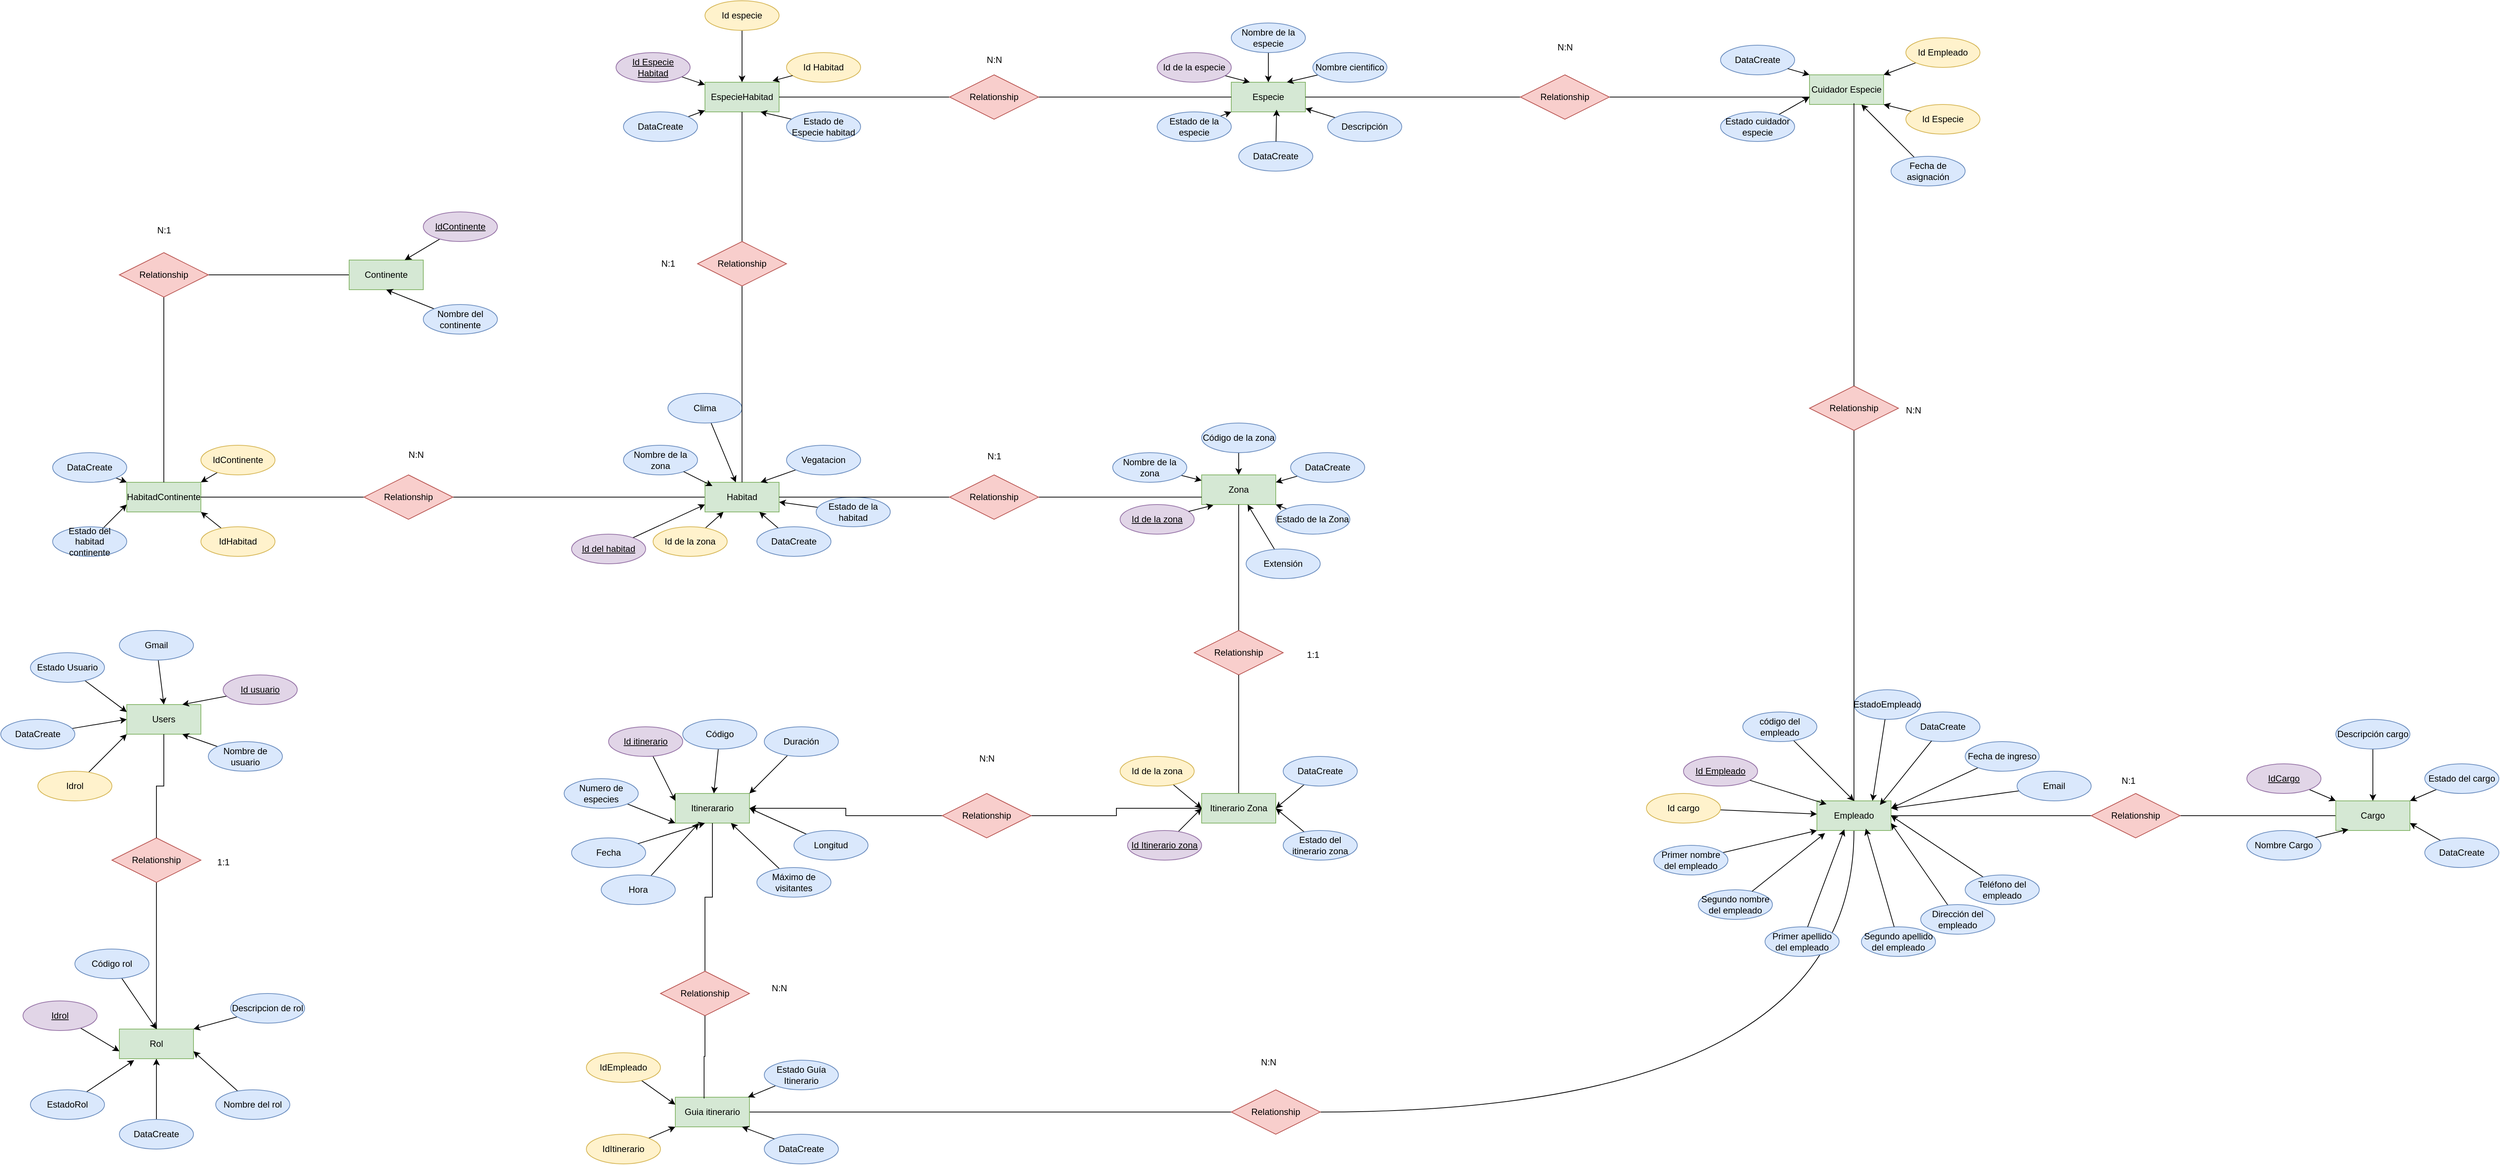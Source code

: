<mxfile>
    <diagram name="Page-1" id="aglYr929WK8xc2fbUiDA">
        <mxGraphModel dx="2943" dy="1878" grid="1" gridSize="10" guides="1" tooltips="1" connect="1" arrows="1" fold="1" page="1" pageScale="1" pageWidth="850" pageHeight="1100" math="0" shadow="0">
            <root>
                <mxCell id="0"/>
                <mxCell id="1" parent="0"/>
                <mxCell id="xco-Sbekk9N-eOxt5Vlx-237" style="edgeStyle=orthogonalEdgeStyle;rounded=0;orthogonalLoop=1;jettySize=auto;html=1;entryX=1;entryY=0.5;entryDx=0;entryDy=0;endArrow=none;startFill=0;" parent="1" source="xco-Sbekk9N-eOxt5Vlx-1" target="xco-Sbekk9N-eOxt5Vlx-236" edge="1">
                    <mxGeometry relative="1" as="geometry"/>
                </mxCell>
                <mxCell id="xco-Sbekk9N-eOxt5Vlx-1" value="Habitad" style="whiteSpace=wrap;html=1;align=center;fillColor=#d5e8d4;strokeColor=#82b366;" parent="1" vertex="1">
                    <mxGeometry x="80" y="100" width="100" height="40" as="geometry"/>
                </mxCell>
                <mxCell id="xco-Sbekk9N-eOxt5Vlx-37" style="rounded=0;orthogonalLoop=1;jettySize=auto;html=1;entryX=0;entryY=0.75;entryDx=0;entryDy=0;" parent="1" source="xco-Sbekk9N-eOxt5Vlx-3" target="xco-Sbekk9N-eOxt5Vlx-1" edge="1">
                    <mxGeometry relative="1" as="geometry"/>
                </mxCell>
                <mxCell id="xco-Sbekk9N-eOxt5Vlx-3" value="Id del habitad" style="ellipse;whiteSpace=wrap;html=1;align=center;fontStyle=4;fillColor=#e1d5e7;strokeColor=#9673a6;" parent="1" vertex="1">
                    <mxGeometry x="-100" y="170" width="100" height="40" as="geometry"/>
                </mxCell>
                <mxCell id="xco-Sbekk9N-eOxt5Vlx-4" value="Nombre de la zona" style="ellipse;whiteSpace=wrap;html=1;align=center;fillColor=#dae8fc;strokeColor=#6c8ebf;" parent="1" vertex="1">
                    <mxGeometry x="-30" y="50" width="100" height="40" as="geometry"/>
                </mxCell>
                <mxCell id="xco-Sbekk9N-eOxt5Vlx-43" style="rounded=0;orthogonalLoop=1;jettySize=auto;html=1;" parent="1" source="xco-Sbekk9N-eOxt5Vlx-5" target="xco-Sbekk9N-eOxt5Vlx-1" edge="1">
                    <mxGeometry relative="1" as="geometry"/>
                </mxCell>
                <mxCell id="xco-Sbekk9N-eOxt5Vlx-5" value="Clima" style="ellipse;whiteSpace=wrap;html=1;align=center;fillColor=#dae8fc;strokeColor=#6c8ebf;" parent="1" vertex="1">
                    <mxGeometry x="30" y="-20" width="100" height="40" as="geometry"/>
                </mxCell>
                <mxCell id="xco-Sbekk9N-eOxt5Vlx-42" style="rounded=0;orthogonalLoop=1;jettySize=auto;html=1;entryX=0.75;entryY=0;entryDx=0;entryDy=0;" parent="1" source="xco-Sbekk9N-eOxt5Vlx-6" target="xco-Sbekk9N-eOxt5Vlx-1" edge="1">
                    <mxGeometry relative="1" as="geometry"/>
                </mxCell>
                <mxCell id="xco-Sbekk9N-eOxt5Vlx-6" value="Vegatacion" style="ellipse;whiteSpace=wrap;html=1;align=center;fillColor=#dae8fc;strokeColor=#6c8ebf;" parent="1" vertex="1">
                    <mxGeometry x="190" y="50" width="100" height="40" as="geometry"/>
                </mxCell>
                <mxCell id="xco-Sbekk9N-eOxt5Vlx-41" style="rounded=0;orthogonalLoop=1;jettySize=auto;html=1;" parent="1" source="xco-Sbekk9N-eOxt5Vlx-7" target="xco-Sbekk9N-eOxt5Vlx-1" edge="1">
                    <mxGeometry relative="1" as="geometry"/>
                </mxCell>
                <mxCell id="xco-Sbekk9N-eOxt5Vlx-7" value="Estado de la habitad" style="ellipse;whiteSpace=wrap;html=1;align=center;fillColor=#dae8fc;strokeColor=#6c8ebf;" parent="1" vertex="1">
                    <mxGeometry x="230" y="120" width="100" height="40" as="geometry"/>
                </mxCell>
                <mxCell id="xco-Sbekk9N-eOxt5Vlx-40" style="rounded=0;orthogonalLoop=1;jettySize=auto;html=1;" parent="1" source="xco-Sbekk9N-eOxt5Vlx-16" target="xco-Sbekk9N-eOxt5Vlx-1" edge="1">
                    <mxGeometry relative="1" as="geometry"/>
                </mxCell>
                <mxCell id="xco-Sbekk9N-eOxt5Vlx-16" value="DataCreate" style="ellipse;whiteSpace=wrap;html=1;align=center;fillColor=#dae8fc;strokeColor=#6c8ebf;" parent="1" vertex="1">
                    <mxGeometry x="150" y="160" width="100" height="40" as="geometry"/>
                </mxCell>
                <mxCell id="xco-Sbekk9N-eOxt5Vlx-23" value="Zona" style="whiteSpace=wrap;html=1;align=center;fillColor=#d5e8d4;strokeColor=#82b366;" parent="1" vertex="1">
                    <mxGeometry x="750" y="90" width="100" height="40" as="geometry"/>
                </mxCell>
                <mxCell id="xco-Sbekk9N-eOxt5Vlx-39" style="rounded=0;orthogonalLoop=1;jettySize=auto;html=1;entryX=0.25;entryY=1;entryDx=0;entryDy=0;" parent="1" source="xco-Sbekk9N-eOxt5Vlx-24" target="xco-Sbekk9N-eOxt5Vlx-1" edge="1">
                    <mxGeometry relative="1" as="geometry"/>
                </mxCell>
                <mxCell id="xco-Sbekk9N-eOxt5Vlx-24" value="Id de la zona" style="ellipse;whiteSpace=wrap;html=1;align=center;fillColor=#fff2cc;strokeColor=#d6b656;" parent="1" vertex="1">
                    <mxGeometry x="10" y="160" width="100" height="40" as="geometry"/>
                </mxCell>
                <mxCell id="xco-Sbekk9N-eOxt5Vlx-25" value="Id de la zona" style="ellipse;whiteSpace=wrap;html=1;align=center;fontStyle=4;fillColor=#e1d5e7;strokeColor=#9673a6;" parent="1" vertex="1">
                    <mxGeometry x="640" y="130" width="100" height="40" as="geometry"/>
                </mxCell>
                <mxCell id="xco-Sbekk9N-eOxt5Vlx-46" style="rounded=0;orthogonalLoop=1;jettySize=auto;html=1;" parent="1" source="xco-Sbekk9N-eOxt5Vlx-26" target="xco-Sbekk9N-eOxt5Vlx-23" edge="1">
                    <mxGeometry relative="1" as="geometry"/>
                </mxCell>
                <mxCell id="xco-Sbekk9N-eOxt5Vlx-26" value="Nombre de la zona" style="ellipse;whiteSpace=wrap;html=1;align=center;fillColor=#dae8fc;strokeColor=#6c8ebf;" parent="1" vertex="1">
                    <mxGeometry x="630" y="60" width="100" height="40" as="geometry"/>
                </mxCell>
                <mxCell id="xco-Sbekk9N-eOxt5Vlx-47" style="rounded=0;orthogonalLoop=1;jettySize=auto;html=1;" parent="1" source="xco-Sbekk9N-eOxt5Vlx-27" target="xco-Sbekk9N-eOxt5Vlx-23" edge="1">
                    <mxGeometry relative="1" as="geometry"/>
                </mxCell>
                <mxCell id="xco-Sbekk9N-eOxt5Vlx-27" value="Código de la zona" style="ellipse;whiteSpace=wrap;html=1;align=center;fillColor=#dae8fc;strokeColor=#6c8ebf;" parent="1" vertex="1">
                    <mxGeometry x="750" y="20" width="100" height="40" as="geometry"/>
                </mxCell>
                <mxCell id="xco-Sbekk9N-eOxt5Vlx-48" style="rounded=0;orthogonalLoop=1;jettySize=auto;html=1;entryX=1;entryY=0.25;entryDx=0;entryDy=0;" parent="1" source="xco-Sbekk9N-eOxt5Vlx-28" target="xco-Sbekk9N-eOxt5Vlx-23" edge="1">
                    <mxGeometry relative="1" as="geometry"/>
                </mxCell>
                <mxCell id="xco-Sbekk9N-eOxt5Vlx-28" value="DataCreate" style="ellipse;whiteSpace=wrap;html=1;align=center;fillColor=#dae8fc;strokeColor=#6c8ebf;" parent="1" vertex="1">
                    <mxGeometry x="870" y="60" width="100" height="40" as="geometry"/>
                </mxCell>
                <mxCell id="xco-Sbekk9N-eOxt5Vlx-49" style="rounded=0;orthogonalLoop=1;jettySize=auto;html=1;entryX=1;entryY=1;entryDx=0;entryDy=0;" parent="1" source="xco-Sbekk9N-eOxt5Vlx-29" target="xco-Sbekk9N-eOxt5Vlx-23" edge="1">
                    <mxGeometry relative="1" as="geometry"/>
                </mxCell>
                <mxCell id="xco-Sbekk9N-eOxt5Vlx-29" value="Estado de la Zona" style="ellipse;whiteSpace=wrap;html=1;align=center;fillColor=#dae8fc;strokeColor=#6c8ebf;" parent="1" vertex="1">
                    <mxGeometry x="850" y="130" width="100" height="40" as="geometry"/>
                </mxCell>
                <mxCell id="xco-Sbekk9N-eOxt5Vlx-50" style="rounded=0;orthogonalLoop=1;jettySize=auto;html=1;" parent="1" source="xco-Sbekk9N-eOxt5Vlx-31" target="xco-Sbekk9N-eOxt5Vlx-23" edge="1">
                    <mxGeometry relative="1" as="geometry"/>
                </mxCell>
                <mxCell id="xco-Sbekk9N-eOxt5Vlx-31" value="Extensión" style="ellipse;whiteSpace=wrap;html=1;align=center;fillColor=#dae8fc;strokeColor=#6c8ebf;" parent="1" vertex="1">
                    <mxGeometry x="810" y="190" width="100" height="40" as="geometry"/>
                </mxCell>
                <mxCell id="xco-Sbekk9N-eOxt5Vlx-44" style="rounded=0;orthogonalLoop=1;jettySize=auto;html=1;entryX=0.101;entryY=0.125;entryDx=0;entryDy=0;entryPerimeter=0;" parent="1" source="xco-Sbekk9N-eOxt5Vlx-4" target="xco-Sbekk9N-eOxt5Vlx-1" edge="1">
                    <mxGeometry relative="1" as="geometry"/>
                </mxCell>
                <mxCell id="xco-Sbekk9N-eOxt5Vlx-51" style="rounded=0;orthogonalLoop=1;jettySize=auto;html=1;entryX=0.158;entryY=1.025;entryDx=0;entryDy=0;entryPerimeter=0;" parent="1" source="xco-Sbekk9N-eOxt5Vlx-25" target="xco-Sbekk9N-eOxt5Vlx-23" edge="1">
                    <mxGeometry relative="1" as="geometry"/>
                </mxCell>
                <mxCell id="xco-Sbekk9N-eOxt5Vlx-59" style="edgeStyle=orthogonalEdgeStyle;rounded=0;orthogonalLoop=1;jettySize=auto;html=1;entryX=1;entryY=0.5;entryDx=0;entryDy=0;endArrow=none;startFill=0;" parent="1" source="xco-Sbekk9N-eOxt5Vlx-57" target="xco-Sbekk9N-eOxt5Vlx-1" edge="1">
                    <mxGeometry relative="1" as="geometry"/>
                </mxCell>
                <mxCell id="xco-Sbekk9N-eOxt5Vlx-60" style="edgeStyle=orthogonalEdgeStyle;rounded=0;orthogonalLoop=1;jettySize=auto;html=1;entryX=0;entryY=0.75;entryDx=0;entryDy=0;endArrow=none;startFill=0;" parent="1" source="xco-Sbekk9N-eOxt5Vlx-57" target="xco-Sbekk9N-eOxt5Vlx-23" edge="1">
                    <mxGeometry relative="1" as="geometry"/>
                </mxCell>
                <mxCell id="xco-Sbekk9N-eOxt5Vlx-57" value="Relationship" style="shape=rhombus;perimeter=rhombusPerimeter;whiteSpace=wrap;html=1;align=center;fillColor=#f8cecc;strokeColor=#b85450;" parent="1" vertex="1">
                    <mxGeometry x="410" y="90" width="120" height="60" as="geometry"/>
                </mxCell>
                <mxCell id="xco-Sbekk9N-eOxt5Vlx-61" value="N:1" style="text;html=1;align=center;verticalAlign=middle;resizable=0;points=[];autosize=1;strokeColor=none;fillColor=none;" parent="1" vertex="1">
                    <mxGeometry x="450" y="50" width="40" height="30" as="geometry"/>
                </mxCell>
                <mxCell id="xco-Sbekk9N-eOxt5Vlx-65" style="edgeStyle=orthogonalEdgeStyle;rounded=0;orthogonalLoop=1;jettySize=auto;html=1;entryX=0.5;entryY=1;entryDx=0;entryDy=0;endArrow=none;startFill=0;" parent="1" source="xco-Sbekk9N-eOxt5Vlx-63" target="xco-Sbekk9N-eOxt5Vlx-23" edge="1">
                    <mxGeometry relative="1" as="geometry"/>
                </mxCell>
                <mxCell id="xco-Sbekk9N-eOxt5Vlx-63" value="Relationship" style="shape=rhombus;perimeter=rhombusPerimeter;whiteSpace=wrap;html=1;align=center;fillColor=#f8cecc;strokeColor=#b85450;" parent="1" vertex="1">
                    <mxGeometry x="740" y="300" width="120" height="60" as="geometry"/>
                </mxCell>
                <mxCell id="xco-Sbekk9N-eOxt5Vlx-76" style="edgeStyle=orthogonalEdgeStyle;rounded=0;orthogonalLoop=1;jettySize=auto;html=1;endArrow=none;startFill=0;" parent="1" source="xco-Sbekk9N-eOxt5Vlx-66" target="xco-Sbekk9N-eOxt5Vlx-63" edge="1">
                    <mxGeometry relative="1" as="geometry"/>
                </mxCell>
                <mxCell id="xco-Sbekk9N-eOxt5Vlx-148" style="edgeStyle=orthogonalEdgeStyle;rounded=0;orthogonalLoop=1;jettySize=auto;html=1;endArrow=none;startFill=0;" parent="1" source="xco-Sbekk9N-eOxt5Vlx-66" target="xco-Sbekk9N-eOxt5Vlx-147" edge="1">
                    <mxGeometry relative="1" as="geometry"/>
                </mxCell>
                <mxCell id="xco-Sbekk9N-eOxt5Vlx-66" value="Itinerario Zona" style="whiteSpace=wrap;html=1;align=center;fillColor=#d5e8d4;strokeColor=#82b366;" parent="1" vertex="1">
                    <mxGeometry x="750" y="520" width="100" height="40" as="geometry"/>
                </mxCell>
                <mxCell id="xco-Sbekk9N-eOxt5Vlx-73" style="rounded=0;orthogonalLoop=1;jettySize=auto;html=1;entryX=0;entryY=0.5;entryDx=0;entryDy=0;" parent="1" source="xco-Sbekk9N-eOxt5Vlx-67" target="xco-Sbekk9N-eOxt5Vlx-66" edge="1">
                    <mxGeometry relative="1" as="geometry"/>
                </mxCell>
                <mxCell id="xco-Sbekk9N-eOxt5Vlx-67" value="Id Itinerario zona" style="ellipse;whiteSpace=wrap;html=1;align=center;fontStyle=4;fillColor=#e1d5e7;strokeColor=#9673a6;" parent="1" vertex="1">
                    <mxGeometry x="650" y="570" width="100" height="40" as="geometry"/>
                </mxCell>
                <mxCell id="xco-Sbekk9N-eOxt5Vlx-75" style="rounded=0;orthogonalLoop=1;jettySize=auto;html=1;entryX=1;entryY=0.5;entryDx=0;entryDy=0;" parent="1" source="xco-Sbekk9N-eOxt5Vlx-68" target="xco-Sbekk9N-eOxt5Vlx-66" edge="1">
                    <mxGeometry relative="1" as="geometry"/>
                </mxCell>
                <mxCell id="xco-Sbekk9N-eOxt5Vlx-68" value="Estado del itinerario zona" style="ellipse;whiteSpace=wrap;html=1;align=center;fillColor=#dae8fc;strokeColor=#6c8ebf;" parent="1" vertex="1">
                    <mxGeometry x="860" y="570" width="100" height="40" as="geometry"/>
                </mxCell>
                <mxCell id="xco-Sbekk9N-eOxt5Vlx-74" style="rounded=0;orthogonalLoop=1;jettySize=auto;html=1;entryX=1;entryY=0.5;entryDx=0;entryDy=0;" parent="1" source="xco-Sbekk9N-eOxt5Vlx-70" target="xco-Sbekk9N-eOxt5Vlx-66" edge="1">
                    <mxGeometry relative="1" as="geometry"/>
                </mxCell>
                <mxCell id="xco-Sbekk9N-eOxt5Vlx-70" value="DataCreate" style="ellipse;whiteSpace=wrap;html=1;align=center;fillColor=#dae8fc;strokeColor=#6c8ebf;" parent="1" vertex="1">
                    <mxGeometry x="860" y="470" width="100" height="40" as="geometry"/>
                </mxCell>
                <mxCell id="xco-Sbekk9N-eOxt5Vlx-72" style="rounded=0;orthogonalLoop=1;jettySize=auto;html=1;entryX=0;entryY=0.5;entryDx=0;entryDy=0;" parent="1" source="xco-Sbekk9N-eOxt5Vlx-71" target="xco-Sbekk9N-eOxt5Vlx-66" edge="1">
                    <mxGeometry relative="1" as="geometry"/>
                </mxCell>
                <mxCell id="xco-Sbekk9N-eOxt5Vlx-71" value="Id de la zona" style="ellipse;whiteSpace=wrap;html=1;align=center;fillColor=#fff2cc;strokeColor=#d6b656;" parent="1" vertex="1">
                    <mxGeometry x="640" y="470" width="100" height="40" as="geometry"/>
                </mxCell>
                <mxCell id="xco-Sbekk9N-eOxt5Vlx-77" value="EspecieHabitad" style="whiteSpace=wrap;html=1;align=center;fillColor=#d5e8d4;strokeColor=#82b366;" parent="1" vertex="1">
                    <mxGeometry x="80" y="-440" width="100" height="40" as="geometry"/>
                </mxCell>
                <mxCell id="xco-Sbekk9N-eOxt5Vlx-83" style="rounded=0;orthogonalLoop=1;jettySize=auto;html=1;" parent="1" source="xco-Sbekk9N-eOxt5Vlx-78" target="xco-Sbekk9N-eOxt5Vlx-77" edge="1">
                    <mxGeometry relative="1" as="geometry"/>
                </mxCell>
                <mxCell id="xco-Sbekk9N-eOxt5Vlx-78" value="DataCreate" style="ellipse;whiteSpace=wrap;html=1;align=center;fillColor=#dae8fc;strokeColor=#6c8ebf;" parent="1" vertex="1">
                    <mxGeometry x="-30" y="-400" width="100" height="40" as="geometry"/>
                </mxCell>
                <mxCell id="xco-Sbekk9N-eOxt5Vlx-82" style="rounded=0;orthogonalLoop=1;jettySize=auto;html=1;" parent="1" source="xco-Sbekk9N-eOxt5Vlx-79" target="xco-Sbekk9N-eOxt5Vlx-77" edge="1">
                    <mxGeometry relative="1" as="geometry"/>
                </mxCell>
                <mxCell id="xco-Sbekk9N-eOxt5Vlx-79" value="Id Especie Habitad" style="ellipse;whiteSpace=wrap;html=1;align=center;fontStyle=4;fillColor=#e1d5e7;strokeColor=#9673a6;" parent="1" vertex="1">
                    <mxGeometry x="-40" y="-480" width="100" height="40" as="geometry"/>
                </mxCell>
                <mxCell id="xco-Sbekk9N-eOxt5Vlx-80" value="Id Habitad" style="ellipse;whiteSpace=wrap;html=1;align=center;fillColor=#fff2cc;strokeColor=#d6b656;" parent="1" vertex="1">
                    <mxGeometry x="190" y="-480" width="100" height="40" as="geometry"/>
                </mxCell>
                <mxCell id="xco-Sbekk9N-eOxt5Vlx-85" style="rounded=0;orthogonalLoop=1;jettySize=auto;html=1;entryX=0.75;entryY=1;entryDx=0;entryDy=0;" parent="1" source="xco-Sbekk9N-eOxt5Vlx-81" target="xco-Sbekk9N-eOxt5Vlx-77" edge="1">
                    <mxGeometry relative="1" as="geometry"/>
                </mxCell>
                <mxCell id="xco-Sbekk9N-eOxt5Vlx-81" value="Estado de Especie habitad" style="ellipse;whiteSpace=wrap;html=1;align=center;fillColor=#dae8fc;strokeColor=#6c8ebf;" parent="1" vertex="1">
                    <mxGeometry x="190" y="-400" width="100" height="40" as="geometry"/>
                </mxCell>
                <mxCell id="xco-Sbekk9N-eOxt5Vlx-84" style="rounded=0;orthogonalLoop=1;jettySize=auto;html=1;entryX=0.912;entryY=-0.045;entryDx=0;entryDy=0;entryPerimeter=0;" parent="1" source="xco-Sbekk9N-eOxt5Vlx-80" target="xco-Sbekk9N-eOxt5Vlx-77" edge="1">
                    <mxGeometry relative="1" as="geometry"/>
                </mxCell>
                <mxCell id="xco-Sbekk9N-eOxt5Vlx-87" style="edgeStyle=orthogonalEdgeStyle;rounded=0;orthogonalLoop=1;jettySize=auto;html=1;entryX=0.5;entryY=1;entryDx=0;entryDy=0;endArrow=none;endFill=1;startFill=0;" parent="1" source="xco-Sbekk9N-eOxt5Vlx-86" target="xco-Sbekk9N-eOxt5Vlx-77" edge="1">
                    <mxGeometry relative="1" as="geometry"/>
                </mxCell>
                <mxCell id="xco-Sbekk9N-eOxt5Vlx-88" style="edgeStyle=orthogonalEdgeStyle;rounded=0;orthogonalLoop=1;jettySize=auto;html=1;entryX=0.5;entryY=0;entryDx=0;entryDy=0;endArrow=none;startFill=0;" parent="1" source="xco-Sbekk9N-eOxt5Vlx-86" target="xco-Sbekk9N-eOxt5Vlx-1" edge="1">
                    <mxGeometry relative="1" as="geometry"/>
                </mxCell>
                <mxCell id="xco-Sbekk9N-eOxt5Vlx-86" value="Relationship" style="shape=rhombus;perimeter=rhombusPerimeter;whiteSpace=wrap;html=1;align=center;fillColor=#f8cecc;strokeColor=#b85450;" parent="1" vertex="1">
                    <mxGeometry x="70" y="-225" width="120" height="60" as="geometry"/>
                </mxCell>
                <mxCell id="xco-Sbekk9N-eOxt5Vlx-89" value="N:1" style="text;html=1;align=center;verticalAlign=middle;resizable=0;points=[];autosize=1;strokeColor=none;fillColor=none;" parent="1" vertex="1">
                    <mxGeometry x="10" y="-210" width="40" height="30" as="geometry"/>
                </mxCell>
                <mxCell id="xco-Sbekk9N-eOxt5Vlx-91" value="Especie" style="whiteSpace=wrap;html=1;align=center;fillColor=#d5e8d4;strokeColor=#82b366;" parent="1" vertex="1">
                    <mxGeometry x="790" y="-440" width="100" height="40" as="geometry"/>
                </mxCell>
                <mxCell id="xco-Sbekk9N-eOxt5Vlx-100" style="rounded=0;orthogonalLoop=1;jettySize=auto;html=1;entryX=0.25;entryY=0;entryDx=0;entryDy=0;" parent="1" source="xco-Sbekk9N-eOxt5Vlx-92" target="xco-Sbekk9N-eOxt5Vlx-91" edge="1">
                    <mxGeometry relative="1" as="geometry"/>
                </mxCell>
                <mxCell id="xco-Sbekk9N-eOxt5Vlx-92" value="Id de la especie" style="ellipse;whiteSpace=wrap;html=1;align=center;fillColor=#e1d5e7;strokeColor=#9673a6;" parent="1" vertex="1">
                    <mxGeometry x="690" y="-480" width="100" height="40" as="geometry"/>
                </mxCell>
                <mxCell id="xco-Sbekk9N-eOxt5Vlx-99" style="rounded=0;orthogonalLoop=1;jettySize=auto;html=1;entryX=0.5;entryY=0;entryDx=0;entryDy=0;" parent="1" source="xco-Sbekk9N-eOxt5Vlx-93" target="xco-Sbekk9N-eOxt5Vlx-91" edge="1">
                    <mxGeometry relative="1" as="geometry"/>
                </mxCell>
                <mxCell id="xco-Sbekk9N-eOxt5Vlx-93" value="Nombre de la especie" style="ellipse;whiteSpace=wrap;html=1;align=center;fillColor=#dae8fc;strokeColor=#6c8ebf;" parent="1" vertex="1">
                    <mxGeometry x="790" y="-520" width="100" height="40" as="geometry"/>
                </mxCell>
                <mxCell id="xco-Sbekk9N-eOxt5Vlx-98" style="rounded=0;orthogonalLoop=1;jettySize=auto;html=1;entryX=0.75;entryY=0;entryDx=0;entryDy=0;" parent="1" source="xco-Sbekk9N-eOxt5Vlx-94" target="xco-Sbekk9N-eOxt5Vlx-91" edge="1">
                    <mxGeometry relative="1" as="geometry"/>
                </mxCell>
                <mxCell id="xco-Sbekk9N-eOxt5Vlx-94" value="Nombre cientifico" style="ellipse;whiteSpace=wrap;html=1;align=center;fillColor=#dae8fc;strokeColor=#6c8ebf;" parent="1" vertex="1">
                    <mxGeometry x="900" y="-480" width="100" height="40" as="geometry"/>
                </mxCell>
                <mxCell id="xco-Sbekk9N-eOxt5Vlx-101" style="rounded=0;orthogonalLoop=1;jettySize=auto;html=1;" parent="1" source="xco-Sbekk9N-eOxt5Vlx-95" target="xco-Sbekk9N-eOxt5Vlx-91" edge="1">
                    <mxGeometry relative="1" as="geometry"/>
                </mxCell>
                <mxCell id="xco-Sbekk9N-eOxt5Vlx-95" value="Estado de la especie" style="ellipse;whiteSpace=wrap;html=1;align=center;fillColor=#dae8fc;strokeColor=#6c8ebf;" parent="1" vertex="1">
                    <mxGeometry x="690" y="-400" width="100" height="40" as="geometry"/>
                </mxCell>
                <mxCell id="xco-Sbekk9N-eOxt5Vlx-96" value="DataCreate" style="ellipse;whiteSpace=wrap;html=1;align=center;fillColor=#dae8fc;strokeColor=#6c8ebf;" parent="1" vertex="1">
                    <mxGeometry x="800" y="-360" width="100" height="40" as="geometry"/>
                </mxCell>
                <mxCell id="xco-Sbekk9N-eOxt5Vlx-103" style="rounded=0;orthogonalLoop=1;jettySize=auto;html=1;" parent="1" source="xco-Sbekk9N-eOxt5Vlx-97" target="xco-Sbekk9N-eOxt5Vlx-91" edge="1">
                    <mxGeometry relative="1" as="geometry"/>
                </mxCell>
                <mxCell id="xco-Sbekk9N-eOxt5Vlx-97" value="Descripción" style="ellipse;whiteSpace=wrap;html=1;align=center;fillColor=#dae8fc;strokeColor=#6c8ebf;" parent="1" vertex="1">
                    <mxGeometry x="920" y="-400" width="100" height="40" as="geometry"/>
                </mxCell>
                <mxCell id="xco-Sbekk9N-eOxt5Vlx-102" style="rounded=0;orthogonalLoop=1;jettySize=auto;html=1;entryX=0.611;entryY=0.924;entryDx=0;entryDy=0;entryPerimeter=0;" parent="1" source="xco-Sbekk9N-eOxt5Vlx-96" target="xco-Sbekk9N-eOxt5Vlx-91" edge="1">
                    <mxGeometry relative="1" as="geometry"/>
                </mxCell>
                <mxCell id="xco-Sbekk9N-eOxt5Vlx-105" style="edgeStyle=orthogonalEdgeStyle;rounded=0;orthogonalLoop=1;jettySize=auto;html=1;exitX=1;exitY=0.5;exitDx=0;exitDy=0;endArrow=none;startFill=0;" parent="1" source="xco-Sbekk9N-eOxt5Vlx-104" target="xco-Sbekk9N-eOxt5Vlx-91" edge="1">
                    <mxGeometry relative="1" as="geometry"/>
                </mxCell>
                <mxCell id="xco-Sbekk9N-eOxt5Vlx-106" style="edgeStyle=orthogonalEdgeStyle;rounded=0;orthogonalLoop=1;jettySize=auto;html=1;entryX=1;entryY=0.5;entryDx=0;entryDy=0;endArrow=none;startFill=0;" parent="1" source="xco-Sbekk9N-eOxt5Vlx-104" target="xco-Sbekk9N-eOxt5Vlx-77" edge="1">
                    <mxGeometry relative="1" as="geometry"/>
                </mxCell>
                <mxCell id="xco-Sbekk9N-eOxt5Vlx-104" value="Relationship" style="shape=rhombus;perimeter=rhombusPerimeter;whiteSpace=wrap;html=1;align=center;fillColor=#f8cecc;strokeColor=#b85450;" parent="1" vertex="1">
                    <mxGeometry x="410" y="-450" width="120" height="60" as="geometry"/>
                </mxCell>
                <mxCell id="xco-Sbekk9N-eOxt5Vlx-108" value="Cuidador Especie" style="whiteSpace=wrap;html=1;align=center;fillColor=#d5e8d4;strokeColor=#82b366;" parent="1" vertex="1">
                    <mxGeometry x="1570" y="-450" width="100" height="40" as="geometry"/>
                </mxCell>
                <mxCell id="xco-Sbekk9N-eOxt5Vlx-110" value="DataCreate" style="ellipse;whiteSpace=wrap;html=1;align=center;fillColor=#dae8fc;strokeColor=#6c8ebf;" parent="1" vertex="1">
                    <mxGeometry x="1450" y="-490" width="100" height="40" as="geometry"/>
                </mxCell>
                <mxCell id="xco-Sbekk9N-eOxt5Vlx-118" style="rounded=0;orthogonalLoop=1;jettySize=auto;html=1;entryX=1;entryY=0;entryDx=0;entryDy=0;" parent="1" source="xco-Sbekk9N-eOxt5Vlx-111" target="xco-Sbekk9N-eOxt5Vlx-108" edge="1">
                    <mxGeometry relative="1" as="geometry"/>
                </mxCell>
                <mxCell id="xco-Sbekk9N-eOxt5Vlx-111" value="Id Empleado" style="ellipse;whiteSpace=wrap;html=1;align=center;fillColor=#fff2cc;strokeColor=#d6b656;" parent="1" vertex="1">
                    <mxGeometry x="1700" y="-500" width="100" height="40" as="geometry"/>
                </mxCell>
                <mxCell id="xco-Sbekk9N-eOxt5Vlx-119" style="rounded=0;orthogonalLoop=1;jettySize=auto;html=1;entryX=1;entryY=1;entryDx=0;entryDy=0;" parent="1" source="xco-Sbekk9N-eOxt5Vlx-112" target="xco-Sbekk9N-eOxt5Vlx-108" edge="1">
                    <mxGeometry relative="1" as="geometry"/>
                </mxCell>
                <mxCell id="xco-Sbekk9N-eOxt5Vlx-112" value="Id Especie" style="ellipse;whiteSpace=wrap;html=1;align=center;fillColor=#fff2cc;strokeColor=#d6b656;" parent="1" vertex="1">
                    <mxGeometry x="1700" y="-410" width="100" height="40" as="geometry"/>
                </mxCell>
                <mxCell id="xco-Sbekk9N-eOxt5Vlx-120" style="rounded=0;orthogonalLoop=1;jettySize=auto;html=1;entryX=0;entryY=0.75;entryDx=0;entryDy=0;" parent="1" source="xco-Sbekk9N-eOxt5Vlx-113" target="xco-Sbekk9N-eOxt5Vlx-108" edge="1">
                    <mxGeometry relative="1" as="geometry"/>
                </mxCell>
                <mxCell id="xco-Sbekk9N-eOxt5Vlx-113" value="Estado cuidador especie" style="ellipse;whiteSpace=wrap;html=1;align=center;fillColor=#dae8fc;strokeColor=#6c8ebf;" parent="1" vertex="1">
                    <mxGeometry x="1450" y="-400" width="100" height="40" as="geometry"/>
                </mxCell>
                <mxCell id="xco-Sbekk9N-eOxt5Vlx-122" style="rounded=0;orthogonalLoop=1;jettySize=auto;html=1;" parent="1" source="xco-Sbekk9N-eOxt5Vlx-114" target="xco-Sbekk9N-eOxt5Vlx-108" edge="1">
                    <mxGeometry relative="1" as="geometry"/>
                </mxCell>
                <mxCell id="xco-Sbekk9N-eOxt5Vlx-114" value="Fecha de asignación" style="ellipse;whiteSpace=wrap;html=1;align=center;fillColor=#dae8fc;strokeColor=#6c8ebf;" parent="1" vertex="1">
                    <mxGeometry x="1680" y="-340" width="100" height="40" as="geometry"/>
                </mxCell>
                <mxCell id="xco-Sbekk9N-eOxt5Vlx-121" style="rounded=0;orthogonalLoop=1;jettySize=auto;html=1;" parent="1" source="xco-Sbekk9N-eOxt5Vlx-110" edge="1">
                    <mxGeometry relative="1" as="geometry">
                        <mxPoint x="1570" y="-450" as="targetPoint"/>
                    </mxGeometry>
                </mxCell>
                <mxCell id="xco-Sbekk9N-eOxt5Vlx-124" style="edgeStyle=orthogonalEdgeStyle;rounded=0;orthogonalLoop=1;jettySize=auto;html=1;entryX=0;entryY=0.75;entryDx=0;entryDy=0;endArrow=none;startFill=0;" parent="1" source="xco-Sbekk9N-eOxt5Vlx-123" target="xco-Sbekk9N-eOxt5Vlx-108" edge="1">
                    <mxGeometry relative="1" as="geometry"/>
                </mxCell>
                <mxCell id="xco-Sbekk9N-eOxt5Vlx-126" style="edgeStyle=orthogonalEdgeStyle;rounded=0;orthogonalLoop=1;jettySize=auto;html=1;entryX=1;entryY=0.5;entryDx=0;entryDy=0;endArrow=none;startFill=0;" parent="1" source="xco-Sbekk9N-eOxt5Vlx-123" target="xco-Sbekk9N-eOxt5Vlx-91" edge="1">
                    <mxGeometry relative="1" as="geometry"/>
                </mxCell>
                <mxCell id="xco-Sbekk9N-eOxt5Vlx-123" value="Relationship" style="shape=rhombus;perimeter=rhombusPerimeter;whiteSpace=wrap;html=1;align=center;fillColor=#f8cecc;strokeColor=#b85450;" parent="1" vertex="1">
                    <mxGeometry x="1180" y="-450" width="120" height="60" as="geometry"/>
                </mxCell>
                <mxCell id="xco-Sbekk9N-eOxt5Vlx-128" value="Itinerarario" style="whiteSpace=wrap;html=1;align=center;fillColor=#d5e8d4;strokeColor=#82b366;" parent="1" vertex="1">
                    <mxGeometry x="40" y="520" width="100" height="40" as="geometry"/>
                </mxCell>
                <mxCell id="xco-Sbekk9N-eOxt5Vlx-139" style="rounded=0;orthogonalLoop=1;jettySize=auto;html=1;entryX=0;entryY=0.25;entryDx=0;entryDy=0;" parent="1" source="xco-Sbekk9N-eOxt5Vlx-129" target="xco-Sbekk9N-eOxt5Vlx-128" edge="1">
                    <mxGeometry relative="1" as="geometry"/>
                </mxCell>
                <mxCell id="xco-Sbekk9N-eOxt5Vlx-129" value="Id itinerario" style="ellipse;whiteSpace=wrap;html=1;align=center;fontStyle=4;fillColor=#e1d5e7;strokeColor=#9673a6;" parent="1" vertex="1">
                    <mxGeometry x="-50" y="430" width="100" height="40" as="geometry"/>
                </mxCell>
                <mxCell id="xco-Sbekk9N-eOxt5Vlx-140" style="rounded=0;orthogonalLoop=1;jettySize=auto;html=1;" parent="1" source="xco-Sbekk9N-eOxt5Vlx-131" edge="1">
                    <mxGeometry relative="1" as="geometry">
                        <mxPoint x="40" y="560" as="targetPoint"/>
                    </mxGeometry>
                </mxCell>
                <mxCell id="xco-Sbekk9N-eOxt5Vlx-131" value="Numero de especies" style="ellipse;whiteSpace=wrap;html=1;align=center;fillColor=#dae8fc;strokeColor=#6c8ebf;" parent="1" vertex="1">
                    <mxGeometry x="-110" y="500" width="100" height="40" as="geometry"/>
                </mxCell>
                <mxCell id="xco-Sbekk9N-eOxt5Vlx-132" value="Fecha" style="ellipse;whiteSpace=wrap;html=1;align=center;fillColor=#dae8fc;strokeColor=#6c8ebf;" parent="1" vertex="1">
                    <mxGeometry x="-100" y="580" width="100" height="40" as="geometry"/>
                </mxCell>
                <mxCell id="xco-Sbekk9N-eOxt5Vlx-143" style="rounded=0;orthogonalLoop=1;jettySize=auto;html=1;entryX=0.75;entryY=1;entryDx=0;entryDy=0;" parent="1" source="xco-Sbekk9N-eOxt5Vlx-133" target="xco-Sbekk9N-eOxt5Vlx-128" edge="1">
                    <mxGeometry relative="1" as="geometry"/>
                </mxCell>
                <mxCell id="xco-Sbekk9N-eOxt5Vlx-133" value="Máximo de visitantes" style="ellipse;whiteSpace=wrap;html=1;align=center;fillColor=#dae8fc;strokeColor=#6c8ebf;" parent="1" vertex="1">
                    <mxGeometry x="150" y="620" width="100" height="40" as="geometry"/>
                </mxCell>
                <mxCell id="xco-Sbekk9N-eOxt5Vlx-144" style="rounded=0;orthogonalLoop=1;jettySize=auto;html=1;entryX=1;entryY=0.5;entryDx=0;entryDy=0;" parent="1" source="xco-Sbekk9N-eOxt5Vlx-134" target="xco-Sbekk9N-eOxt5Vlx-128" edge="1">
                    <mxGeometry relative="1" as="geometry"/>
                </mxCell>
                <mxCell id="xco-Sbekk9N-eOxt5Vlx-134" value="Longitud" style="ellipse;whiteSpace=wrap;html=1;align=center;fillColor=#dae8fc;strokeColor=#6c8ebf;" parent="1" vertex="1">
                    <mxGeometry x="200" y="570" width="100" height="40" as="geometry"/>
                </mxCell>
                <mxCell id="xco-Sbekk9N-eOxt5Vlx-145" style="rounded=0;orthogonalLoop=1;jettySize=auto;html=1;entryX=1;entryY=0;entryDx=0;entryDy=0;" parent="1" source="xco-Sbekk9N-eOxt5Vlx-135" target="xco-Sbekk9N-eOxt5Vlx-128" edge="1">
                    <mxGeometry relative="1" as="geometry"/>
                </mxCell>
                <mxCell id="xco-Sbekk9N-eOxt5Vlx-135" value="Duración" style="ellipse;whiteSpace=wrap;html=1;align=center;fillColor=#dae8fc;strokeColor=#6c8ebf;" parent="1" vertex="1">
                    <mxGeometry x="160" y="430" width="100" height="40" as="geometry"/>
                </mxCell>
                <mxCell id="xco-Sbekk9N-eOxt5Vlx-138" style="rounded=0;orthogonalLoop=1;jettySize=auto;html=1;" parent="1" source="xco-Sbekk9N-eOxt5Vlx-136" target="xco-Sbekk9N-eOxt5Vlx-128" edge="1">
                    <mxGeometry relative="1" as="geometry"/>
                </mxCell>
                <mxCell id="xco-Sbekk9N-eOxt5Vlx-136" value="Código" style="ellipse;whiteSpace=wrap;html=1;align=center;fillColor=#dae8fc;strokeColor=#6c8ebf;" parent="1" vertex="1">
                    <mxGeometry x="50" y="420" width="100" height="40" as="geometry"/>
                </mxCell>
                <mxCell id="xco-Sbekk9N-eOxt5Vlx-142" style="rounded=0;orthogonalLoop=1;jettySize=auto;html=1;" parent="1" source="xco-Sbekk9N-eOxt5Vlx-137" target="xco-Sbekk9N-eOxt5Vlx-128" edge="1">
                    <mxGeometry relative="1" as="geometry"/>
                </mxCell>
                <mxCell id="xco-Sbekk9N-eOxt5Vlx-137" value="Hora" style="ellipse;whiteSpace=wrap;html=1;align=center;fillColor=#dae8fc;strokeColor=#6c8ebf;" parent="1" vertex="1">
                    <mxGeometry x="-60" y="630" width="100" height="40" as="geometry"/>
                </mxCell>
                <mxCell id="xco-Sbekk9N-eOxt5Vlx-141" style="rounded=0;orthogonalLoop=1;jettySize=auto;html=1;entryX=0.4;entryY=1;entryDx=0;entryDy=0;entryPerimeter=0;" parent="1" source="xco-Sbekk9N-eOxt5Vlx-132" target="xco-Sbekk9N-eOxt5Vlx-128" edge="1">
                    <mxGeometry relative="1" as="geometry"/>
                </mxCell>
                <mxCell id="xco-Sbekk9N-eOxt5Vlx-146" value="1:1" style="text;html=1;align=center;verticalAlign=middle;resizable=0;points=[];autosize=1;strokeColor=none;fillColor=none;" parent="1" vertex="1">
                    <mxGeometry x="880" y="318" width="40" height="30" as="geometry"/>
                </mxCell>
                <mxCell id="xco-Sbekk9N-eOxt5Vlx-149" style="edgeStyle=orthogonalEdgeStyle;rounded=0;orthogonalLoop=1;jettySize=auto;html=1;entryX=1;entryY=0.5;entryDx=0;entryDy=0;" parent="1" source="xco-Sbekk9N-eOxt5Vlx-147" target="xco-Sbekk9N-eOxt5Vlx-128" edge="1">
                    <mxGeometry relative="1" as="geometry"/>
                </mxCell>
                <mxCell id="xco-Sbekk9N-eOxt5Vlx-147" value="Relationship" style="shape=rhombus;perimeter=rhombusPerimeter;whiteSpace=wrap;html=1;align=center;fillColor=#f8cecc;strokeColor=#b85450;" parent="1" vertex="1">
                    <mxGeometry x="400" y="520" width="120" height="60" as="geometry"/>
                </mxCell>
                <mxCell id="xco-Sbekk9N-eOxt5Vlx-152" style="rounded=0;orthogonalLoop=1;jettySize=auto;html=1;" parent="1" source="xco-Sbekk9N-eOxt5Vlx-151" target="xco-Sbekk9N-eOxt5Vlx-77" edge="1">
                    <mxGeometry relative="1" as="geometry"/>
                </mxCell>
                <mxCell id="xco-Sbekk9N-eOxt5Vlx-151" value="Id especie" style="ellipse;whiteSpace=wrap;html=1;align=center;fillColor=#fff2cc;strokeColor=#d6b656;" parent="1" vertex="1">
                    <mxGeometry x="80" y="-550" width="100" height="40" as="geometry"/>
                </mxCell>
                <mxCell id="xco-Sbekk9N-eOxt5Vlx-153" value="N:N" style="text;html=1;align=center;verticalAlign=middle;resizable=0;points=[];autosize=1;strokeColor=none;fillColor=none;" parent="1" vertex="1">
                    <mxGeometry x="450" y="-485" width="40" height="30" as="geometry"/>
                </mxCell>
                <mxCell id="xco-Sbekk9N-eOxt5Vlx-154" value="N:N" style="text;html=1;align=center;verticalAlign=middle;resizable=0;points=[];autosize=1;strokeColor=none;fillColor=none;" parent="1" vertex="1">
                    <mxGeometry x="1220" y="-502" width="40" height="30" as="geometry"/>
                </mxCell>
                <mxCell id="xco-Sbekk9N-eOxt5Vlx-202" style="edgeStyle=orthogonalEdgeStyle;rounded=0;orthogonalLoop=1;jettySize=auto;html=1;entryX=0;entryY=0.5;entryDx=0;entryDy=0;endArrow=none;startFill=0;" parent="1" source="xco-Sbekk9N-eOxt5Vlx-155" target="xco-Sbekk9N-eOxt5Vlx-168" edge="1">
                    <mxGeometry relative="1" as="geometry"/>
                </mxCell>
                <mxCell id="xco-Sbekk9N-eOxt5Vlx-155" value="Guia itinerario" style="whiteSpace=wrap;html=1;align=center;fillColor=#d5e8d4;strokeColor=#82b366;" parent="1" vertex="1">
                    <mxGeometry x="40" y="930" width="100" height="40" as="geometry"/>
                </mxCell>
                <mxCell id="xco-Sbekk9N-eOxt5Vlx-160" style="rounded=0;orthogonalLoop=1;jettySize=auto;html=1;entryX=0;entryY=1;entryDx=0;entryDy=0;" parent="1" source="xco-Sbekk9N-eOxt5Vlx-156" target="xco-Sbekk9N-eOxt5Vlx-155" edge="1">
                    <mxGeometry relative="1" as="geometry"/>
                </mxCell>
                <mxCell id="xco-Sbekk9N-eOxt5Vlx-156" value="IdItinerario" style="ellipse;whiteSpace=wrap;html=1;align=center;fillColor=#fff2cc;strokeColor=#d6b656;" parent="1" vertex="1">
                    <mxGeometry x="-80" y="980" width="100" height="40" as="geometry"/>
                </mxCell>
                <mxCell id="xco-Sbekk9N-eOxt5Vlx-161" style="rounded=0;orthogonalLoop=1;jettySize=auto;html=1;entryX=0;entryY=0.25;entryDx=0;entryDy=0;" parent="1" source="xco-Sbekk9N-eOxt5Vlx-157" target="xco-Sbekk9N-eOxt5Vlx-155" edge="1">
                    <mxGeometry relative="1" as="geometry">
                        <mxPoint x="30" y="930" as="targetPoint"/>
                    </mxGeometry>
                </mxCell>
                <mxCell id="xco-Sbekk9N-eOxt5Vlx-157" value="IdEmpleado" style="ellipse;whiteSpace=wrap;html=1;align=center;fillColor=#fff2cc;strokeColor=#d6b656;" parent="1" vertex="1">
                    <mxGeometry x="-80" y="870" width="100" height="40" as="geometry"/>
                </mxCell>
                <mxCell id="xco-Sbekk9N-eOxt5Vlx-163" style="rounded=0;orthogonalLoop=1;jettySize=auto;html=1;" parent="1" source="xco-Sbekk9N-eOxt5Vlx-158" target="xco-Sbekk9N-eOxt5Vlx-155" edge="1">
                    <mxGeometry relative="1" as="geometry"/>
                </mxCell>
                <mxCell id="xco-Sbekk9N-eOxt5Vlx-158" value="Estado Guía Itinerario" style="ellipse;whiteSpace=wrap;html=1;align=center;fillColor=#dae8fc;strokeColor=#6c8ebf;" parent="1" vertex="1">
                    <mxGeometry x="160" y="880" width="100" height="40" as="geometry"/>
                </mxCell>
                <mxCell id="xco-Sbekk9N-eOxt5Vlx-159" value="DataCreate" style="ellipse;whiteSpace=wrap;html=1;align=center;fillColor=#dae8fc;strokeColor=#6c8ebf;" parent="1" vertex="1">
                    <mxGeometry x="160" y="980" width="100" height="40" as="geometry"/>
                </mxCell>
                <mxCell id="xco-Sbekk9N-eOxt5Vlx-164" style="rounded=0;orthogonalLoop=1;jettySize=auto;html=1;entryX=0.9;entryY=1;entryDx=0;entryDy=0;entryPerimeter=0;" parent="1" source="xco-Sbekk9N-eOxt5Vlx-159" target="xco-Sbekk9N-eOxt5Vlx-155" edge="1">
                    <mxGeometry relative="1" as="geometry"/>
                </mxCell>
                <mxCell id="xco-Sbekk9N-eOxt5Vlx-166" style="edgeStyle=orthogonalEdgeStyle;rounded=0;orthogonalLoop=1;jettySize=auto;html=1;endArrow=none;startFill=0;" parent="1" source="xco-Sbekk9N-eOxt5Vlx-165" target="xco-Sbekk9N-eOxt5Vlx-128" edge="1">
                    <mxGeometry relative="1" as="geometry"/>
                </mxCell>
                <mxCell id="xco-Sbekk9N-eOxt5Vlx-165" value="Relationship" style="shape=rhombus;perimeter=rhombusPerimeter;whiteSpace=wrap;html=1;align=center;fillColor=#f8cecc;strokeColor=#b85450;" parent="1" vertex="1">
                    <mxGeometry x="20" y="760" width="120" height="60" as="geometry"/>
                </mxCell>
                <mxCell id="xco-Sbekk9N-eOxt5Vlx-167" style="edgeStyle=orthogonalEdgeStyle;rounded=0;orthogonalLoop=1;jettySize=auto;html=1;entryX=0.388;entryY=0.04;entryDx=0;entryDy=0;entryPerimeter=0;endArrow=none;startFill=0;" parent="1" source="xco-Sbekk9N-eOxt5Vlx-165" target="xco-Sbekk9N-eOxt5Vlx-155" edge="1">
                    <mxGeometry relative="1" as="geometry"/>
                </mxCell>
                <mxCell id="xco-Sbekk9N-eOxt5Vlx-201" style="edgeStyle=orthogonalEdgeStyle;rounded=0;orthogonalLoop=1;jettySize=auto;html=1;entryX=0.5;entryY=1;entryDx=0;entryDy=0;endArrow=none;startFill=0;curved=1;" parent="1" source="xco-Sbekk9N-eOxt5Vlx-168" target="xco-Sbekk9N-eOxt5Vlx-169" edge="1">
                    <mxGeometry relative="1" as="geometry"/>
                </mxCell>
                <mxCell id="xco-Sbekk9N-eOxt5Vlx-168" value="Relationship" style="shape=rhombus;perimeter=rhombusPerimeter;whiteSpace=wrap;html=1;align=center;fillColor=#f8cecc;strokeColor=#b85450;" parent="1" vertex="1">
                    <mxGeometry x="790" y="920" width="120" height="60" as="geometry"/>
                </mxCell>
                <mxCell id="xco-Sbekk9N-eOxt5Vlx-169" value="Empleado" style="whiteSpace=wrap;html=1;align=center;fillColor=#d5e8d4;strokeColor=#82b366;" parent="1" vertex="1">
                    <mxGeometry x="1580" y="530" width="100" height="40" as="geometry"/>
                </mxCell>
                <mxCell id="xco-Sbekk9N-eOxt5Vlx-171" value="Id Empleado" style="ellipse;whiteSpace=wrap;html=1;align=center;fontStyle=4;fillColor=#e1d5e7;strokeColor=#9673a6;" parent="1" vertex="1">
                    <mxGeometry x="1400" y="470" width="100" height="40" as="geometry"/>
                </mxCell>
                <mxCell id="xco-Sbekk9N-eOxt5Vlx-190" style="rounded=0;orthogonalLoop=1;jettySize=auto;html=1;" parent="1" source="xco-Sbekk9N-eOxt5Vlx-172" target="xco-Sbekk9N-eOxt5Vlx-169" edge="1">
                    <mxGeometry relative="1" as="geometry"/>
                </mxCell>
                <mxCell id="xco-Sbekk9N-eOxt5Vlx-172" value="Id cargo" style="ellipse;whiteSpace=wrap;html=1;align=center;fillColor=#fff2cc;strokeColor=#d6b656;" parent="1" vertex="1">
                    <mxGeometry x="1350" y="520" width="100" height="40" as="geometry"/>
                </mxCell>
                <mxCell id="xco-Sbekk9N-eOxt5Vlx-191" style="rounded=0;orthogonalLoop=1;jettySize=auto;html=1;entryX=0;entryY=1;entryDx=0;entryDy=0;" parent="1" source="xco-Sbekk9N-eOxt5Vlx-173" target="xco-Sbekk9N-eOxt5Vlx-169" edge="1">
                    <mxGeometry relative="1" as="geometry"/>
                </mxCell>
                <mxCell id="xco-Sbekk9N-eOxt5Vlx-173" value="Primer nombre del empleado" style="ellipse;whiteSpace=wrap;html=1;align=center;fillColor=#dae8fc;strokeColor=#6c8ebf;" parent="1" vertex="1">
                    <mxGeometry x="1360" y="590" width="100" height="40" as="geometry"/>
                </mxCell>
                <mxCell id="xco-Sbekk9N-eOxt5Vlx-174" value="Segundo nombre del empleado" style="ellipse;whiteSpace=wrap;html=1;align=center;fillColor=#dae8fc;strokeColor=#6c8ebf;" parent="1" vertex="1">
                    <mxGeometry x="1420" y="650" width="100" height="40" as="geometry"/>
                </mxCell>
                <mxCell id="xco-Sbekk9N-eOxt5Vlx-175" value="Primer apellido del empleado" style="ellipse;whiteSpace=wrap;html=1;align=center;fillColor=#dae8fc;strokeColor=#6c8ebf;" parent="1" vertex="1">
                    <mxGeometry x="1510" y="700" width="100" height="40" as="geometry"/>
                </mxCell>
                <mxCell id="xco-Sbekk9N-eOxt5Vlx-176" value="Segundo apellido del empleado" style="ellipse;whiteSpace=wrap;html=1;align=center;fillColor=#dae8fc;strokeColor=#6c8ebf;" parent="1" vertex="1">
                    <mxGeometry x="1640" y="700" width="100" height="40" as="geometry"/>
                </mxCell>
                <mxCell id="xco-Sbekk9N-eOxt5Vlx-195" style="rounded=0;orthogonalLoop=1;jettySize=auto;html=1;entryX=1;entryY=0.75;entryDx=0;entryDy=0;" parent="1" source="xco-Sbekk9N-eOxt5Vlx-177" target="xco-Sbekk9N-eOxt5Vlx-169" edge="1">
                    <mxGeometry relative="1" as="geometry"/>
                </mxCell>
                <mxCell id="xco-Sbekk9N-eOxt5Vlx-177" value="Dirección del empleado" style="ellipse;whiteSpace=wrap;html=1;align=center;fillColor=#dae8fc;strokeColor=#6c8ebf;" parent="1" vertex="1">
                    <mxGeometry x="1720" y="670" width="100" height="40" as="geometry"/>
                </mxCell>
                <mxCell id="xco-Sbekk9N-eOxt5Vlx-199" style="rounded=0;orthogonalLoop=1;jettySize=auto;html=1;entryX=1;entryY=0.5;entryDx=0;entryDy=0;" parent="1" source="xco-Sbekk9N-eOxt5Vlx-178" target="xco-Sbekk9N-eOxt5Vlx-169" edge="1">
                    <mxGeometry relative="1" as="geometry"/>
                </mxCell>
                <mxCell id="xco-Sbekk9N-eOxt5Vlx-178" value="Teléfono del empleado" style="ellipse;whiteSpace=wrap;html=1;align=center;fillColor=#dae8fc;strokeColor=#6c8ebf;" parent="1" vertex="1">
                    <mxGeometry x="1780" y="630" width="100" height="40" as="geometry"/>
                </mxCell>
                <mxCell id="xco-Sbekk9N-eOxt5Vlx-179" value="DataCreate" style="ellipse;whiteSpace=wrap;html=1;align=center;fillColor=#dae8fc;strokeColor=#6c8ebf;" parent="1" vertex="1">
                    <mxGeometry x="1700" y="410" width="100" height="40" as="geometry"/>
                </mxCell>
                <mxCell id="xco-Sbekk9N-eOxt5Vlx-188" style="rounded=0;orthogonalLoop=1;jettySize=auto;html=1;entryX=0.5;entryY=0;entryDx=0;entryDy=0;" parent="1" source="xco-Sbekk9N-eOxt5Vlx-180" target="xco-Sbekk9N-eOxt5Vlx-169" edge="1">
                    <mxGeometry relative="1" as="geometry"/>
                </mxCell>
                <mxCell id="xco-Sbekk9N-eOxt5Vlx-180" value="código del empleado" style="ellipse;whiteSpace=wrap;html=1;align=center;fillColor=#dae8fc;strokeColor=#6c8ebf;" parent="1" vertex="1">
                    <mxGeometry x="1480" y="410" width="100" height="40" as="geometry"/>
                </mxCell>
                <mxCell id="xco-Sbekk9N-eOxt5Vlx-181" value="EstadoEmpleado" style="ellipse;whiteSpace=wrap;html=1;align=center;fillColor=#dae8fc;strokeColor=#6c8ebf;" parent="1" vertex="1">
                    <mxGeometry x="1630" y="380" width="90" height="40" as="geometry"/>
                </mxCell>
                <mxCell id="xco-Sbekk9N-eOxt5Vlx-198" style="rounded=0;orthogonalLoop=1;jettySize=auto;html=1;entryX=1;entryY=0.25;entryDx=0;entryDy=0;" parent="1" source="xco-Sbekk9N-eOxt5Vlx-184" target="xco-Sbekk9N-eOxt5Vlx-169" edge="1">
                    <mxGeometry relative="1" as="geometry"/>
                </mxCell>
                <mxCell id="xco-Sbekk9N-eOxt5Vlx-184" value="Email" style="ellipse;whiteSpace=wrap;html=1;align=center;fillColor=#dae8fc;strokeColor=#6c8ebf;" parent="1" vertex="1">
                    <mxGeometry x="1850" y="490" width="100" height="40" as="geometry"/>
                </mxCell>
                <mxCell id="xco-Sbekk9N-eOxt5Vlx-197" style="rounded=0;orthogonalLoop=1;jettySize=auto;html=1;entryX=1;entryY=0.25;entryDx=0;entryDy=0;" parent="1" source="xco-Sbekk9N-eOxt5Vlx-185" target="xco-Sbekk9N-eOxt5Vlx-169" edge="1">
                    <mxGeometry relative="1" as="geometry"/>
                </mxCell>
                <mxCell id="xco-Sbekk9N-eOxt5Vlx-185" value="Fecha de ingreso" style="ellipse;whiteSpace=wrap;html=1;align=center;fillColor=#dae8fc;strokeColor=#6c8ebf;" parent="1" vertex="1">
                    <mxGeometry x="1780" y="450" width="100" height="40" as="geometry"/>
                </mxCell>
                <mxCell id="xco-Sbekk9N-eOxt5Vlx-187" style="rounded=0;orthogonalLoop=1;jettySize=auto;html=1;entryX=0.75;entryY=0;entryDx=0;entryDy=0;" parent="1" source="xco-Sbekk9N-eOxt5Vlx-181" target="xco-Sbekk9N-eOxt5Vlx-169" edge="1">
                    <mxGeometry relative="1" as="geometry">
                        <mxPoint x="1640" y="550" as="targetPoint"/>
                    </mxGeometry>
                </mxCell>
                <mxCell id="xco-Sbekk9N-eOxt5Vlx-189" style="rounded=0;orthogonalLoop=1;jettySize=auto;html=1;entryX=0.13;entryY=0.112;entryDx=0;entryDy=0;entryPerimeter=0;" parent="1" source="xco-Sbekk9N-eOxt5Vlx-171" target="xco-Sbekk9N-eOxt5Vlx-169" edge="1">
                    <mxGeometry relative="1" as="geometry"/>
                </mxCell>
                <mxCell id="xco-Sbekk9N-eOxt5Vlx-192" style="rounded=0;orthogonalLoop=1;jettySize=auto;html=1;entryX=0.11;entryY=1.088;entryDx=0;entryDy=0;entryPerimeter=0;" parent="1" source="xco-Sbekk9N-eOxt5Vlx-174" target="xco-Sbekk9N-eOxt5Vlx-169" edge="1">
                    <mxGeometry relative="1" as="geometry"/>
                </mxCell>
                <mxCell id="xco-Sbekk9N-eOxt5Vlx-193" style="rounded=0;orthogonalLoop=1;jettySize=auto;html=1;entryX=0.37;entryY=0.963;entryDx=0;entryDy=0;entryPerimeter=0;" parent="1" source="xco-Sbekk9N-eOxt5Vlx-175" target="xco-Sbekk9N-eOxt5Vlx-169" edge="1">
                    <mxGeometry relative="1" as="geometry"/>
                </mxCell>
                <mxCell id="xco-Sbekk9N-eOxt5Vlx-194" style="rounded=0;orthogonalLoop=1;jettySize=auto;html=1;entryX=0.66;entryY=0.938;entryDx=0;entryDy=0;entryPerimeter=0;" parent="1" source="xco-Sbekk9N-eOxt5Vlx-176" target="xco-Sbekk9N-eOxt5Vlx-169" edge="1">
                    <mxGeometry relative="1" as="geometry"/>
                </mxCell>
                <mxCell id="xco-Sbekk9N-eOxt5Vlx-196" style="rounded=0;orthogonalLoop=1;jettySize=auto;html=1;entryX=0.85;entryY=0.138;entryDx=0;entryDy=0;entryPerimeter=0;" parent="1" source="xco-Sbekk9N-eOxt5Vlx-179" target="xco-Sbekk9N-eOxt5Vlx-169" edge="1">
                    <mxGeometry relative="1" as="geometry"/>
                </mxCell>
                <mxCell id="xco-Sbekk9N-eOxt5Vlx-200" style="edgeStyle=orthogonalEdgeStyle;rounded=0;orthogonalLoop=1;jettySize=auto;html=1;exitX=0.5;exitY=1;exitDx=0;exitDy=0;fillColor=#dae8fc;strokeColor=#6c8ebf;" parent="1" source="xco-Sbekk9N-eOxt5Vlx-173" target="xco-Sbekk9N-eOxt5Vlx-173" edge="1">
                    <mxGeometry relative="1" as="geometry"/>
                </mxCell>
                <mxCell id="xco-Sbekk9N-eOxt5Vlx-204" value="N:N" style="text;html=1;align=center;verticalAlign=middle;resizable=0;points=[];autosize=1;strokeColor=none;fillColor=none;" parent="1" vertex="1">
                    <mxGeometry x="440" y="458" width="40" height="30" as="geometry"/>
                </mxCell>
                <mxCell id="xco-Sbekk9N-eOxt5Vlx-205" value="N:N" style="text;html=1;align=center;verticalAlign=middle;resizable=0;points=[];autosize=1;strokeColor=none;fillColor=none;" parent="1" vertex="1">
                    <mxGeometry x="160" y="768" width="40" height="30" as="geometry"/>
                </mxCell>
                <mxCell id="xco-Sbekk9N-eOxt5Vlx-206" value="N:N" style="text;html=1;align=center;verticalAlign=middle;resizable=0;points=[];autosize=1;strokeColor=none;fillColor=none;" parent="1" vertex="1">
                    <mxGeometry x="820" y="868" width="40" height="30" as="geometry"/>
                </mxCell>
                <mxCell id="xco-Sbekk9N-eOxt5Vlx-209" style="edgeStyle=orthogonalEdgeStyle;rounded=0;orthogonalLoop=1;jettySize=auto;html=1;endArrow=none;startFill=0;" parent="1" source="xco-Sbekk9N-eOxt5Vlx-207" edge="1">
                    <mxGeometry relative="1" as="geometry">
                        <mxPoint x="1630" y="530" as="targetPoint"/>
                    </mxGeometry>
                </mxCell>
                <mxCell id="xco-Sbekk9N-eOxt5Vlx-207" value="Relationship" style="shape=rhombus;perimeter=rhombusPerimeter;whiteSpace=wrap;html=1;align=center;fillColor=#f8cecc;strokeColor=#b85450;" parent="1" vertex="1">
                    <mxGeometry x="1570" y="-30" width="120" height="60" as="geometry"/>
                </mxCell>
                <mxCell id="xco-Sbekk9N-eOxt5Vlx-208" style="edgeStyle=orthogonalEdgeStyle;rounded=0;orthogonalLoop=1;jettySize=auto;html=1;entryX=0.6;entryY=0.963;entryDx=0;entryDy=0;entryPerimeter=0;endArrow=none;startFill=0;" parent="1" source="xco-Sbekk9N-eOxt5Vlx-207" target="xco-Sbekk9N-eOxt5Vlx-108" edge="1">
                    <mxGeometry relative="1" as="geometry"/>
                </mxCell>
                <mxCell id="xco-Sbekk9N-eOxt5Vlx-210" value="N:N" style="text;html=1;align=center;verticalAlign=middle;resizable=0;points=[];autosize=1;strokeColor=none;fillColor=none;" parent="1" vertex="1">
                    <mxGeometry x="1690" y="-12" width="40" height="30" as="geometry"/>
                </mxCell>
                <mxCell id="xco-Sbekk9N-eOxt5Vlx-224" style="edgeStyle=orthogonalEdgeStyle;rounded=0;orthogonalLoop=1;jettySize=auto;html=1;entryX=1;entryY=0.5;entryDx=0;entryDy=0;endArrow=none;startFill=0;" parent="1" source="xco-Sbekk9N-eOxt5Vlx-211" target="xco-Sbekk9N-eOxt5Vlx-222" edge="1">
                    <mxGeometry relative="1" as="geometry"/>
                </mxCell>
                <mxCell id="xco-Sbekk9N-eOxt5Vlx-211" value="Cargo" style="whiteSpace=wrap;html=1;align=center;fillColor=#d5e8d4;strokeColor=#82b366;" parent="1" vertex="1">
                    <mxGeometry x="2280" y="530" width="100" height="40" as="geometry"/>
                </mxCell>
                <mxCell id="xco-Sbekk9N-eOxt5Vlx-216" style="rounded=0;orthogonalLoop=1;jettySize=auto;html=1;entryX=0;entryY=0;entryDx=0;entryDy=0;" parent="1" source="xco-Sbekk9N-eOxt5Vlx-212" target="xco-Sbekk9N-eOxt5Vlx-211" edge="1">
                    <mxGeometry relative="1" as="geometry"/>
                </mxCell>
                <mxCell id="xco-Sbekk9N-eOxt5Vlx-212" value="IdCargo" style="ellipse;whiteSpace=wrap;html=1;align=center;fontStyle=4;fillColor=#e1d5e7;strokeColor=#9673a6;" parent="1" vertex="1">
                    <mxGeometry x="2160" y="480" width="100" height="40" as="geometry"/>
                </mxCell>
                <mxCell id="xco-Sbekk9N-eOxt5Vlx-213" value="Nombre Cargo" style="ellipse;whiteSpace=wrap;html=1;align=center;fillColor=#dae8fc;strokeColor=#6c8ebf;" parent="1" vertex="1">
                    <mxGeometry x="2160" y="570" width="100" height="40" as="geometry"/>
                </mxCell>
                <mxCell id="xco-Sbekk9N-eOxt5Vlx-218" style="rounded=0;orthogonalLoop=1;jettySize=auto;html=1;entryX=1;entryY=0;entryDx=0;entryDy=0;" parent="1" source="xco-Sbekk9N-eOxt5Vlx-214" target="xco-Sbekk9N-eOxt5Vlx-211" edge="1">
                    <mxGeometry relative="1" as="geometry"/>
                </mxCell>
                <mxCell id="xco-Sbekk9N-eOxt5Vlx-214" value="Estado del cargo" style="ellipse;whiteSpace=wrap;html=1;align=center;fillColor=#dae8fc;strokeColor=#6c8ebf;" parent="1" vertex="1">
                    <mxGeometry x="2400" y="480" width="100" height="40" as="geometry"/>
                </mxCell>
                <mxCell id="xco-Sbekk9N-eOxt5Vlx-219" style="rounded=0;orthogonalLoop=1;jettySize=auto;html=1;entryX=1;entryY=0.75;entryDx=0;entryDy=0;" parent="1" source="xco-Sbekk9N-eOxt5Vlx-215" target="xco-Sbekk9N-eOxt5Vlx-211" edge="1">
                    <mxGeometry relative="1" as="geometry"/>
                </mxCell>
                <mxCell id="xco-Sbekk9N-eOxt5Vlx-215" value="DataCreate" style="ellipse;whiteSpace=wrap;html=1;align=center;fillColor=#dae8fc;strokeColor=#6c8ebf;" parent="1" vertex="1">
                    <mxGeometry x="2400" y="580" width="100" height="40" as="geometry"/>
                </mxCell>
                <mxCell id="xco-Sbekk9N-eOxt5Vlx-217" style="rounded=0;orthogonalLoop=1;jettySize=auto;html=1;entryX=0.17;entryY=0.962;entryDx=0;entryDy=0;entryPerimeter=0;" parent="1" source="xco-Sbekk9N-eOxt5Vlx-213" target="xco-Sbekk9N-eOxt5Vlx-211" edge="1">
                    <mxGeometry relative="1" as="geometry"/>
                </mxCell>
                <mxCell id="xco-Sbekk9N-eOxt5Vlx-221" style="rounded=0;orthogonalLoop=1;jettySize=auto;html=1;" parent="1" source="xco-Sbekk9N-eOxt5Vlx-220" target="xco-Sbekk9N-eOxt5Vlx-211" edge="1">
                    <mxGeometry relative="1" as="geometry"/>
                </mxCell>
                <mxCell id="xco-Sbekk9N-eOxt5Vlx-220" value="Descripción cargo" style="ellipse;whiteSpace=wrap;html=1;align=center;fillColor=#dae8fc;strokeColor=#6c8ebf;" parent="1" vertex="1">
                    <mxGeometry x="2280" y="420" width="100" height="40" as="geometry"/>
                </mxCell>
                <mxCell id="xco-Sbekk9N-eOxt5Vlx-223" style="edgeStyle=orthogonalEdgeStyle;rounded=0;orthogonalLoop=1;jettySize=auto;html=1;endArrow=none;startFill=0;" parent="1" source="xco-Sbekk9N-eOxt5Vlx-222" edge="1">
                    <mxGeometry relative="1" as="geometry">
                        <mxPoint x="1680" y="550" as="targetPoint"/>
                    </mxGeometry>
                </mxCell>
                <mxCell id="xco-Sbekk9N-eOxt5Vlx-222" value="Relationship" style="shape=rhombus;perimeter=rhombusPerimeter;whiteSpace=wrap;html=1;align=center;fillColor=#f8cecc;strokeColor=#b85450;" parent="1" vertex="1">
                    <mxGeometry x="1950" y="520" width="120" height="60" as="geometry"/>
                </mxCell>
                <mxCell id="xco-Sbekk9N-eOxt5Vlx-226" value="N:1" style="text;html=1;align=center;verticalAlign=middle;resizable=0;points=[];autosize=1;strokeColor=none;fillColor=none;" parent="1" vertex="1">
                    <mxGeometry x="1980" y="488" width="40" height="30" as="geometry"/>
                </mxCell>
                <mxCell id="xco-Sbekk9N-eOxt5Vlx-227" value="HabitadContinente" style="whiteSpace=wrap;html=1;align=center;fillColor=#d5e8d4;strokeColor=#82b366;" parent="1" vertex="1">
                    <mxGeometry x="-700" y="100" width="100" height="40" as="geometry"/>
                </mxCell>
                <mxCell id="xco-Sbekk9N-eOxt5Vlx-232" style="rounded=0;orthogonalLoop=1;jettySize=auto;html=1;entryX=1;entryY=0;entryDx=0;entryDy=0;" parent="1" source="xco-Sbekk9N-eOxt5Vlx-228" target="xco-Sbekk9N-eOxt5Vlx-227" edge="1">
                    <mxGeometry relative="1" as="geometry"/>
                </mxCell>
                <mxCell id="xco-Sbekk9N-eOxt5Vlx-228" value="IdContinente" style="ellipse;whiteSpace=wrap;html=1;align=center;fillColor=#fff2cc;strokeColor=#d6b656;" parent="1" vertex="1">
                    <mxGeometry x="-600" y="50" width="100" height="40" as="geometry"/>
                </mxCell>
                <mxCell id="xco-Sbekk9N-eOxt5Vlx-233" style="rounded=0;orthogonalLoop=1;jettySize=auto;html=1;entryX=1;entryY=1;entryDx=0;entryDy=0;" parent="1" source="xco-Sbekk9N-eOxt5Vlx-229" target="xco-Sbekk9N-eOxt5Vlx-227" edge="1">
                    <mxGeometry relative="1" as="geometry"/>
                </mxCell>
                <mxCell id="xco-Sbekk9N-eOxt5Vlx-229" value="IdHabitad" style="ellipse;whiteSpace=wrap;html=1;align=center;fillColor=#fff2cc;strokeColor=#d6b656;" parent="1" vertex="1">
                    <mxGeometry x="-600" y="160" width="100" height="40" as="geometry"/>
                </mxCell>
                <mxCell id="xco-Sbekk9N-eOxt5Vlx-235" style="rounded=0;orthogonalLoop=1;jettySize=auto;html=1;entryX=0;entryY=0;entryDx=0;entryDy=0;" parent="1" source="xco-Sbekk9N-eOxt5Vlx-230" target="xco-Sbekk9N-eOxt5Vlx-227" edge="1">
                    <mxGeometry relative="1" as="geometry"/>
                </mxCell>
                <mxCell id="xco-Sbekk9N-eOxt5Vlx-230" value="DataCreate" style="ellipse;whiteSpace=wrap;html=1;align=center;fillColor=#dae8fc;strokeColor=#6c8ebf;" parent="1" vertex="1">
                    <mxGeometry x="-800" y="60" width="100" height="40" as="geometry"/>
                </mxCell>
                <mxCell id="xco-Sbekk9N-eOxt5Vlx-234" style="rounded=0;orthogonalLoop=1;jettySize=auto;html=1;entryX=0;entryY=0.75;entryDx=0;entryDy=0;" parent="1" source="xco-Sbekk9N-eOxt5Vlx-231" target="xco-Sbekk9N-eOxt5Vlx-227" edge="1">
                    <mxGeometry relative="1" as="geometry"/>
                </mxCell>
                <mxCell id="xco-Sbekk9N-eOxt5Vlx-231" value="Estado del habitad continente" style="ellipse;whiteSpace=wrap;html=1;align=center;fillColor=#dae8fc;strokeColor=#6c8ebf;" parent="1" vertex="1">
                    <mxGeometry x="-800" y="160" width="100" height="40" as="geometry"/>
                </mxCell>
                <mxCell id="xco-Sbekk9N-eOxt5Vlx-238" style="edgeStyle=orthogonalEdgeStyle;rounded=0;orthogonalLoop=1;jettySize=auto;html=1;endArrow=none;startFill=0;" parent="1" source="xco-Sbekk9N-eOxt5Vlx-236" target="xco-Sbekk9N-eOxt5Vlx-227" edge="1">
                    <mxGeometry relative="1" as="geometry"/>
                </mxCell>
                <mxCell id="xco-Sbekk9N-eOxt5Vlx-236" value="Relationship" style="shape=rhombus;perimeter=rhombusPerimeter;whiteSpace=wrap;html=1;align=center;fillColor=#f8cecc;strokeColor=#b85450;" parent="1" vertex="1">
                    <mxGeometry x="-380" y="90" width="120" height="60" as="geometry"/>
                </mxCell>
                <mxCell id="xco-Sbekk9N-eOxt5Vlx-239" value="N:N" style="text;html=1;align=center;verticalAlign=middle;resizable=0;points=[];autosize=1;strokeColor=none;fillColor=none;" parent="1" vertex="1">
                    <mxGeometry x="-330" y="48" width="40" height="30" as="geometry"/>
                </mxCell>
                <mxCell id="xco-Sbekk9N-eOxt5Vlx-246" style="edgeStyle=orthogonalEdgeStyle;rounded=0;orthogonalLoop=1;jettySize=auto;html=1;entryX=0;entryY=0.5;entryDx=0;entryDy=0;endArrow=none;startFill=0;" parent="1" source="xco-Sbekk9N-eOxt5Vlx-240" target="xco-Sbekk9N-eOxt5Vlx-241" edge="1">
                    <mxGeometry relative="1" as="geometry"/>
                </mxCell>
                <mxCell id="xco-Sbekk9N-eOxt5Vlx-247" style="edgeStyle=orthogonalEdgeStyle;rounded=0;orthogonalLoop=1;jettySize=auto;html=1;entryX=0.5;entryY=0;entryDx=0;entryDy=0;endArrow=none;startFill=0;" parent="1" source="xco-Sbekk9N-eOxt5Vlx-240" target="xco-Sbekk9N-eOxt5Vlx-227" edge="1">
                    <mxGeometry relative="1" as="geometry"/>
                </mxCell>
                <mxCell id="xco-Sbekk9N-eOxt5Vlx-240" value="Relationship" style="shape=rhombus;perimeter=rhombusPerimeter;whiteSpace=wrap;html=1;align=center;fillColor=#f8cecc;strokeColor=#b85450;" parent="1" vertex="1">
                    <mxGeometry x="-710" y="-210" width="120" height="60" as="geometry"/>
                </mxCell>
                <mxCell id="xco-Sbekk9N-eOxt5Vlx-241" value="Continente" style="whiteSpace=wrap;html=1;align=center;fillColor=#d5e8d4;strokeColor=#82b366;" parent="1" vertex="1">
                    <mxGeometry x="-400" y="-200" width="100" height="40" as="geometry"/>
                </mxCell>
                <mxCell id="xco-Sbekk9N-eOxt5Vlx-244" style="rounded=0;orthogonalLoop=1;jettySize=auto;html=1;entryX=0.75;entryY=0;entryDx=0;entryDy=0;" parent="1" source="xco-Sbekk9N-eOxt5Vlx-242" target="xco-Sbekk9N-eOxt5Vlx-241" edge="1">
                    <mxGeometry relative="1" as="geometry"/>
                </mxCell>
                <mxCell id="xco-Sbekk9N-eOxt5Vlx-242" value="IdContinente" style="ellipse;whiteSpace=wrap;html=1;align=center;fontStyle=4;fillColor=#e1d5e7;strokeColor=#9673a6;" parent="1" vertex="1">
                    <mxGeometry x="-300" y="-265" width="100" height="40" as="geometry"/>
                </mxCell>
                <mxCell id="xco-Sbekk9N-eOxt5Vlx-245" style="rounded=0;orthogonalLoop=1;jettySize=auto;html=1;entryX=0.5;entryY=1;entryDx=0;entryDy=0;" parent="1" source="xco-Sbekk9N-eOxt5Vlx-243" target="xco-Sbekk9N-eOxt5Vlx-241" edge="1">
                    <mxGeometry relative="1" as="geometry"/>
                </mxCell>
                <mxCell id="xco-Sbekk9N-eOxt5Vlx-243" value="Nombre del continente" style="ellipse;whiteSpace=wrap;html=1;align=center;fillColor=#dae8fc;strokeColor=#6c8ebf;" parent="1" vertex="1">
                    <mxGeometry x="-300" y="-140" width="100" height="40" as="geometry"/>
                </mxCell>
                <mxCell id="xco-Sbekk9N-eOxt5Vlx-248" value="N:1" style="text;html=1;align=center;verticalAlign=middle;resizable=0;points=[];autosize=1;strokeColor=none;fillColor=none;" parent="1" vertex="1">
                    <mxGeometry x="-670" y="-255" width="40" height="30" as="geometry"/>
                </mxCell>
                <mxCell id="xco-Sbekk9N-eOxt5Vlx-249" value="Users" style="whiteSpace=wrap;html=1;align=center;fillColor=#d5e8d4;strokeColor=#82b366;" parent="1" vertex="1">
                    <mxGeometry x="-700" y="400" width="100" height="40" as="geometry"/>
                </mxCell>
                <mxCell id="xco-Sbekk9N-eOxt5Vlx-251" style="rounded=0;orthogonalLoop=1;jettySize=auto;html=1;entryX=0.75;entryY=0;entryDx=0;entryDy=0;" parent="1" source="xco-Sbekk9N-eOxt5Vlx-250" target="xco-Sbekk9N-eOxt5Vlx-249" edge="1">
                    <mxGeometry relative="1" as="geometry"/>
                </mxCell>
                <mxCell id="xco-Sbekk9N-eOxt5Vlx-250" value="Id usuario" style="ellipse;whiteSpace=wrap;html=1;align=center;fontStyle=4;fillColor=#e1d5e7;strokeColor=#9673a6;" parent="1" vertex="1">
                    <mxGeometry x="-570" y="360" width="100" height="40" as="geometry"/>
                </mxCell>
                <mxCell id="xco-Sbekk9N-eOxt5Vlx-254" style="rounded=0;orthogonalLoop=1;jettySize=auto;html=1;entryX=0.75;entryY=1;entryDx=0;entryDy=0;" parent="1" source="xco-Sbekk9N-eOxt5Vlx-252" target="xco-Sbekk9N-eOxt5Vlx-249" edge="1">
                    <mxGeometry relative="1" as="geometry"/>
                </mxCell>
                <mxCell id="xco-Sbekk9N-eOxt5Vlx-252" value="Nombre de usuario" style="ellipse;whiteSpace=wrap;html=1;align=center;fillColor=#dae8fc;strokeColor=#6c8ebf;" parent="1" vertex="1">
                    <mxGeometry x="-590" y="450" width="100" height="40" as="geometry"/>
                </mxCell>
                <mxCell id="xco-Sbekk9N-eOxt5Vlx-255" style="rounded=0;orthogonalLoop=1;jettySize=auto;html=1;entryX=0.5;entryY=0;entryDx=0;entryDy=0;" parent="1" source="xco-Sbekk9N-eOxt5Vlx-253" target="xco-Sbekk9N-eOxt5Vlx-249" edge="1">
                    <mxGeometry relative="1" as="geometry"/>
                </mxCell>
                <mxCell id="xco-Sbekk9N-eOxt5Vlx-253" value="Gmail" style="ellipse;whiteSpace=wrap;html=1;align=center;fillColor=#dae8fc;strokeColor=#6c8ebf;" parent="1" vertex="1">
                    <mxGeometry x="-710" y="300" width="100" height="40" as="geometry"/>
                </mxCell>
                <mxCell id="xco-Sbekk9N-eOxt5Vlx-258" style="rounded=0;orthogonalLoop=1;jettySize=auto;html=1;entryX=0;entryY=1;entryDx=0;entryDy=0;" parent="1" source="xco-Sbekk9N-eOxt5Vlx-256" target="xco-Sbekk9N-eOxt5Vlx-249" edge="1">
                    <mxGeometry relative="1" as="geometry"/>
                </mxCell>
                <mxCell id="xco-Sbekk9N-eOxt5Vlx-256" value="Idrol" style="ellipse;whiteSpace=wrap;html=1;align=center;fillColor=#fff2cc;strokeColor=#d6b656;" parent="1" vertex="1">
                    <mxGeometry x="-820" y="490" width="100" height="40" as="geometry"/>
                </mxCell>
                <mxCell id="xco-Sbekk9N-eOxt5Vlx-259" style="rounded=0;orthogonalLoop=1;jettySize=auto;html=1;entryX=0;entryY=0.5;entryDx=0;entryDy=0;" parent="1" source="xco-Sbekk9N-eOxt5Vlx-257" target="xco-Sbekk9N-eOxt5Vlx-249" edge="1">
                    <mxGeometry relative="1" as="geometry"/>
                </mxCell>
                <mxCell id="xco-Sbekk9N-eOxt5Vlx-257" value="DataCreate" style="ellipse;whiteSpace=wrap;html=1;align=center;fillColor=#dae8fc;strokeColor=#6c8ebf;" parent="1" vertex="1">
                    <mxGeometry x="-870" y="420" width="100" height="40" as="geometry"/>
                </mxCell>
                <mxCell id="xco-Sbekk9N-eOxt5Vlx-261" style="rounded=0;orthogonalLoop=1;jettySize=auto;html=1;entryX=0;entryY=0.25;entryDx=0;entryDy=0;" parent="1" source="xco-Sbekk9N-eOxt5Vlx-260" target="xco-Sbekk9N-eOxt5Vlx-249" edge="1">
                    <mxGeometry relative="1" as="geometry"/>
                </mxCell>
                <mxCell id="xco-Sbekk9N-eOxt5Vlx-260" value="Estado Usuario" style="ellipse;whiteSpace=wrap;html=1;align=center;fillColor=#dae8fc;strokeColor=#6c8ebf;" parent="1" vertex="1">
                    <mxGeometry x="-830" y="330" width="100" height="40" as="geometry"/>
                </mxCell>
                <mxCell id="xco-Sbekk9N-eOxt5Vlx-265" value="Rol" style="whiteSpace=wrap;html=1;align=center;fillColor=#d5e8d4;strokeColor=#82b366;" parent="1" vertex="1">
                    <mxGeometry x="-710" y="838" width="100" height="40" as="geometry"/>
                </mxCell>
                <mxCell id="xco-Sbekk9N-eOxt5Vlx-267" style="rounded=0;orthogonalLoop=1;jettySize=auto;html=1;entryX=0;entryY=0.75;entryDx=0;entryDy=0;" parent="1" source="xco-Sbekk9N-eOxt5Vlx-266" target="xco-Sbekk9N-eOxt5Vlx-265" edge="1">
                    <mxGeometry relative="1" as="geometry"/>
                </mxCell>
                <mxCell id="xco-Sbekk9N-eOxt5Vlx-266" value="Idrol" style="ellipse;whiteSpace=wrap;html=1;align=center;fontStyle=4;fillColor=#e1d5e7;strokeColor=#9673a6;" parent="1" vertex="1">
                    <mxGeometry x="-840" y="800" width="100" height="40" as="geometry"/>
                </mxCell>
                <mxCell id="xco-Sbekk9N-eOxt5Vlx-274" style="rounded=0;orthogonalLoop=1;jettySize=auto;html=1;entryX=0.5;entryY=0;entryDx=0;entryDy=0;" parent="1" source="xco-Sbekk9N-eOxt5Vlx-268" target="xco-Sbekk9N-eOxt5Vlx-265" edge="1">
                    <mxGeometry relative="1" as="geometry"/>
                </mxCell>
                <mxCell id="xco-Sbekk9N-eOxt5Vlx-268" value="Código rol" style="ellipse;whiteSpace=wrap;html=1;align=center;fillColor=#dae8fc;strokeColor=#6c8ebf;" parent="1" vertex="1">
                    <mxGeometry x="-770" y="730" width="100" height="40" as="geometry"/>
                </mxCell>
                <mxCell id="xco-Sbekk9N-eOxt5Vlx-275" style="rounded=0;orthogonalLoop=1;jettySize=auto;html=1;entryX=1;entryY=0;entryDx=0;entryDy=0;" parent="1" source="xco-Sbekk9N-eOxt5Vlx-269" target="xco-Sbekk9N-eOxt5Vlx-265" edge="1">
                    <mxGeometry relative="1" as="geometry"/>
                </mxCell>
                <mxCell id="xco-Sbekk9N-eOxt5Vlx-269" value="Descripcion de rol" style="ellipse;whiteSpace=wrap;html=1;align=center;fillColor=#dae8fc;strokeColor=#6c8ebf;" parent="1" vertex="1">
                    <mxGeometry x="-560" y="790" width="100" height="40" as="geometry"/>
                </mxCell>
                <mxCell id="xco-Sbekk9N-eOxt5Vlx-273" style="rounded=0;orthogonalLoop=1;jettySize=auto;html=1;" parent="1" source="xco-Sbekk9N-eOxt5Vlx-270" edge="1">
                    <mxGeometry relative="1" as="geometry">
                        <mxPoint x="-690" y="880" as="targetPoint"/>
                    </mxGeometry>
                </mxCell>
                <mxCell id="xco-Sbekk9N-eOxt5Vlx-270" value="EstadoRol" style="ellipse;whiteSpace=wrap;html=1;align=center;fillColor=#dae8fc;strokeColor=#6c8ebf;" parent="1" vertex="1">
                    <mxGeometry x="-830" y="920" width="100" height="40" as="geometry"/>
                </mxCell>
                <mxCell id="xco-Sbekk9N-eOxt5Vlx-276" style="rounded=0;orthogonalLoop=1;jettySize=auto;html=1;entryX=1;entryY=0.75;entryDx=0;entryDy=0;" parent="1" source="xco-Sbekk9N-eOxt5Vlx-271" target="xco-Sbekk9N-eOxt5Vlx-265" edge="1">
                    <mxGeometry relative="1" as="geometry"/>
                </mxCell>
                <mxCell id="xco-Sbekk9N-eOxt5Vlx-271" value="Nombre del rol" style="ellipse;whiteSpace=wrap;html=1;align=center;fillColor=#dae8fc;strokeColor=#6c8ebf;" parent="1" vertex="1">
                    <mxGeometry x="-580" y="920" width="100" height="40" as="geometry"/>
                </mxCell>
                <mxCell id="xco-Sbekk9N-eOxt5Vlx-277" style="rounded=0;orthogonalLoop=1;jettySize=auto;html=1;" parent="1" source="xco-Sbekk9N-eOxt5Vlx-272" target="xco-Sbekk9N-eOxt5Vlx-265" edge="1">
                    <mxGeometry relative="1" as="geometry"/>
                </mxCell>
                <mxCell id="xco-Sbekk9N-eOxt5Vlx-272" value="DataCreate" style="ellipse;whiteSpace=wrap;html=1;align=center;fillColor=#dae8fc;strokeColor=#6c8ebf;" parent="1" vertex="1">
                    <mxGeometry x="-710" y="960" width="100" height="40" as="geometry"/>
                </mxCell>
                <mxCell id="xco-Sbekk9N-eOxt5Vlx-280" style="edgeStyle=orthogonalEdgeStyle;rounded=0;orthogonalLoop=1;jettySize=auto;html=1;entryX=0.5;entryY=0;entryDx=0;entryDy=0;endArrow=none;startFill=0;" parent="1" source="xco-Sbekk9N-eOxt5Vlx-278" target="xco-Sbekk9N-eOxt5Vlx-265" edge="1">
                    <mxGeometry relative="1" as="geometry"/>
                </mxCell>
                <mxCell id="xco-Sbekk9N-eOxt5Vlx-278" value="Relationship" style="shape=rhombus;perimeter=rhombusPerimeter;whiteSpace=wrap;html=1;align=center;fillColor=#f8cecc;strokeColor=#b85450;" parent="1" vertex="1">
                    <mxGeometry x="-720" y="580" width="120" height="60" as="geometry"/>
                </mxCell>
                <mxCell id="xco-Sbekk9N-eOxt5Vlx-279" style="edgeStyle=orthogonalEdgeStyle;rounded=0;orthogonalLoop=1;jettySize=auto;html=1;entryX=0.5;entryY=1;entryDx=0;entryDy=0;endArrow=none;startFill=0;" parent="1" source="xco-Sbekk9N-eOxt5Vlx-278" target="xco-Sbekk9N-eOxt5Vlx-249" edge="1">
                    <mxGeometry relative="1" as="geometry"/>
                </mxCell>
                <mxCell id="xco-Sbekk9N-eOxt5Vlx-281" value="1:1" style="text;html=1;align=center;verticalAlign=middle;resizable=0;points=[];autosize=1;strokeColor=none;fillColor=none;" parent="1" vertex="1">
                    <mxGeometry x="-590" y="598" width="40" height="30" as="geometry"/>
                </mxCell>
            </root>
        </mxGraphModel>
    </diagram>
</mxfile>